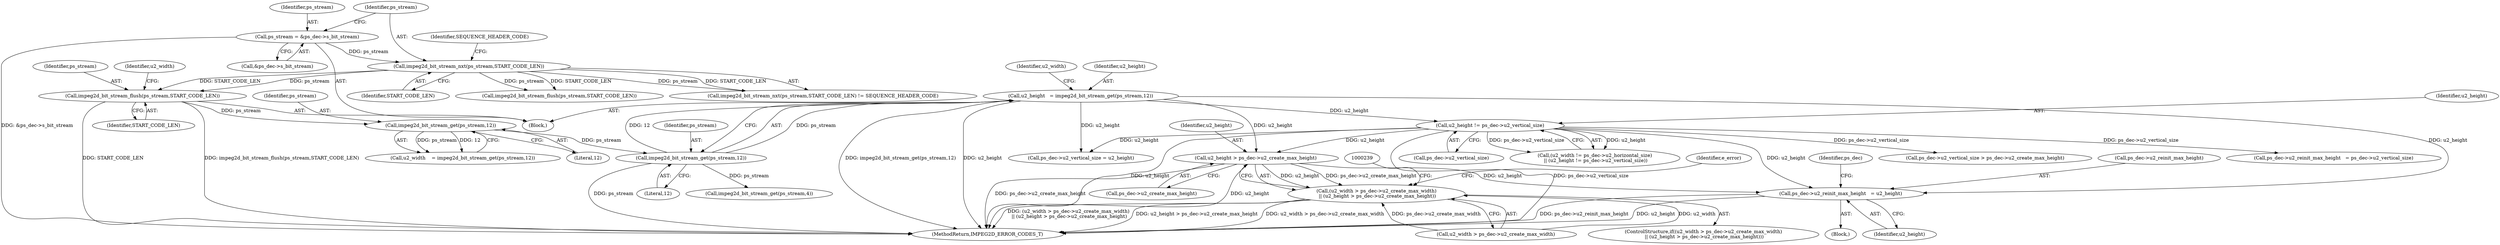 digraph "0_Android_a86eb798d077b9b25c8f8c77e3c02c2f287c1ce7_0@API" {
"1000213" [label="(Call,u2_height > ps_dec->u2_create_max_height)"];
"1000167" [label="(Call,u2_height != ps_dec->u2_vertical_size)"];
"1000155" [label="(Call,u2_height   = impeg2d_bit_stream_get(ps_stream,12))"];
"1000157" [label="(Call,impeg2d_bit_stream_get(ps_stream,12))"];
"1000152" [label="(Call,impeg2d_bit_stream_get(ps_stream,12))"];
"1000147" [label="(Call,impeg2d_bit_stream_flush(ps_stream,START_CODE_LEN))"];
"1000137" [label="(Call,impeg2d_bit_stream_nxt(ps_stream,START_CODE_LEN))"];
"1000127" [label="(Call,ps_stream = &ps_dec->s_bit_stream)"];
"1000207" [label="(Call,(u2_width > ps_dec->u2_create_max_width)\n || (u2_height > ps_dec->u2_create_max_height))"];
"1000223" [label="(Call,ps_dec->u2_reinit_max_height   = u2_height)"];
"1000129" [label="(Call,&ps_dec->s_bit_stream)"];
"1000161" [label="(Call,(u2_width != ps_dec->u2_horizontal_size)\n || (u2_height != ps_dec->u2_vertical_size))"];
"1000125" [label="(Block,)"];
"1000127" [label="(Call,ps_stream = &ps_dec->s_bit_stream)"];
"1000157" [label="(Call,impeg2d_bit_stream_get(ps_stream,12))"];
"1000207" [label="(Call,(u2_width > ps_dec->u2_create_max_width)\n || (u2_height > ps_dec->u2_create_max_height))"];
"1000136" [label="(Call,impeg2d_bit_stream_nxt(ps_stream,START_CODE_LEN) != SEQUENCE_HEADER_CODE)"];
"1000163" [label="(Identifier,u2_width)"];
"1000230" [label="(Identifier,ps_dec)"];
"1000150" [label="(Call,u2_width    = impeg2d_bit_stream_get(ps_stream,12))"];
"1000169" [label="(Call,ps_dec->u2_vertical_size)"];
"1000152" [label="(Call,impeg2d_bit_stream_get(ps_stream,12))"];
"1000128" [label="(Identifier,ps_stream)"];
"1000227" [label="(Identifier,u2_height)"];
"1000221" [label="(Identifier,e_error)"];
"1000224" [label="(Call,ps_dec->u2_reinit_max_height)"];
"1000392" [label="(MethodReturn,IMPEG2D_ERROR_CODES_T)"];
"1000156" [label="(Identifier,u2_height)"];
"1000142" [label="(Call,impeg2d_bit_stream_flush(ps_stream,START_CODE_LEN))"];
"1000153" [label="(Identifier,ps_stream)"];
"1000208" [label="(Call,u2_width > ps_dec->u2_create_max_width)"];
"1000206" [label="(ControlStructure,if((u2_width > ps_dec->u2_create_max_width)\n || (u2_height > ps_dec->u2_create_max_height)))"];
"1000250" [label="(Call,ps_dec->u2_vertical_size > ps_dec->u2_create_max_height)"];
"1000218" [label="(Block,)"];
"1000214" [label="(Identifier,u2_height)"];
"1000215" [label="(Call,ps_dec->u2_create_max_height)"];
"1000148" [label="(Identifier,ps_stream)"];
"1000167" [label="(Call,u2_height != ps_dec->u2_vertical_size)"];
"1000137" [label="(Call,impeg2d_bit_stream_nxt(ps_stream,START_CODE_LEN))"];
"1000155" [label="(Call,u2_height   = impeg2d_bit_stream_get(ps_stream,12))"];
"1000159" [label="(Literal,12)"];
"1000213" [label="(Call,u2_height > ps_dec->u2_create_max_height)"];
"1000223" [label="(Call,ps_dec->u2_reinit_max_height   = u2_height)"];
"1000282" [label="(Call,impeg2d_bit_stream_get(ps_stream,4))"];
"1000140" [label="(Identifier,SEQUENCE_HEADER_CODE)"];
"1000168" [label="(Identifier,u2_height)"];
"1000158" [label="(Identifier,ps_stream)"];
"1000185" [label="(Call,ps_dec->u2_vertical_size = u2_height)"];
"1000154" [label="(Literal,12)"];
"1000138" [label="(Identifier,ps_stream)"];
"1000149" [label="(Identifier,START_CODE_LEN)"];
"1000262" [label="(Call,ps_dec->u2_reinit_max_height   = ps_dec->u2_vertical_size)"];
"1000151" [label="(Identifier,u2_width)"];
"1000139" [label="(Identifier,START_CODE_LEN)"];
"1000147" [label="(Call,impeg2d_bit_stream_flush(ps_stream,START_CODE_LEN))"];
"1000213" -> "1000207"  [label="AST: "];
"1000213" -> "1000215"  [label="CFG: "];
"1000214" -> "1000213"  [label="AST: "];
"1000215" -> "1000213"  [label="AST: "];
"1000207" -> "1000213"  [label="CFG: "];
"1000213" -> "1000392"  [label="DDG: u2_height"];
"1000213" -> "1000392"  [label="DDG: ps_dec->u2_create_max_height"];
"1000213" -> "1000207"  [label="DDG: u2_height"];
"1000213" -> "1000207"  [label="DDG: ps_dec->u2_create_max_height"];
"1000167" -> "1000213"  [label="DDG: u2_height"];
"1000155" -> "1000213"  [label="DDG: u2_height"];
"1000213" -> "1000223"  [label="DDG: u2_height"];
"1000167" -> "1000161"  [label="AST: "];
"1000167" -> "1000169"  [label="CFG: "];
"1000168" -> "1000167"  [label="AST: "];
"1000169" -> "1000167"  [label="AST: "];
"1000161" -> "1000167"  [label="CFG: "];
"1000167" -> "1000392"  [label="DDG: u2_height"];
"1000167" -> "1000392"  [label="DDG: ps_dec->u2_vertical_size"];
"1000167" -> "1000161"  [label="DDG: u2_height"];
"1000167" -> "1000161"  [label="DDG: ps_dec->u2_vertical_size"];
"1000155" -> "1000167"  [label="DDG: u2_height"];
"1000167" -> "1000185"  [label="DDG: u2_height"];
"1000167" -> "1000223"  [label="DDG: u2_height"];
"1000167" -> "1000250"  [label="DDG: ps_dec->u2_vertical_size"];
"1000167" -> "1000262"  [label="DDG: ps_dec->u2_vertical_size"];
"1000155" -> "1000125"  [label="AST: "];
"1000155" -> "1000157"  [label="CFG: "];
"1000156" -> "1000155"  [label="AST: "];
"1000157" -> "1000155"  [label="AST: "];
"1000163" -> "1000155"  [label="CFG: "];
"1000155" -> "1000392"  [label="DDG: impeg2d_bit_stream_get(ps_stream,12)"];
"1000155" -> "1000392"  [label="DDG: u2_height"];
"1000157" -> "1000155"  [label="DDG: ps_stream"];
"1000157" -> "1000155"  [label="DDG: 12"];
"1000155" -> "1000185"  [label="DDG: u2_height"];
"1000155" -> "1000223"  [label="DDG: u2_height"];
"1000157" -> "1000159"  [label="CFG: "];
"1000158" -> "1000157"  [label="AST: "];
"1000159" -> "1000157"  [label="AST: "];
"1000157" -> "1000392"  [label="DDG: ps_stream"];
"1000152" -> "1000157"  [label="DDG: ps_stream"];
"1000157" -> "1000282"  [label="DDG: ps_stream"];
"1000152" -> "1000150"  [label="AST: "];
"1000152" -> "1000154"  [label="CFG: "];
"1000153" -> "1000152"  [label="AST: "];
"1000154" -> "1000152"  [label="AST: "];
"1000150" -> "1000152"  [label="CFG: "];
"1000152" -> "1000150"  [label="DDG: ps_stream"];
"1000152" -> "1000150"  [label="DDG: 12"];
"1000147" -> "1000152"  [label="DDG: ps_stream"];
"1000147" -> "1000125"  [label="AST: "];
"1000147" -> "1000149"  [label="CFG: "];
"1000148" -> "1000147"  [label="AST: "];
"1000149" -> "1000147"  [label="AST: "];
"1000151" -> "1000147"  [label="CFG: "];
"1000147" -> "1000392"  [label="DDG: START_CODE_LEN"];
"1000147" -> "1000392"  [label="DDG: impeg2d_bit_stream_flush(ps_stream,START_CODE_LEN)"];
"1000137" -> "1000147"  [label="DDG: ps_stream"];
"1000137" -> "1000147"  [label="DDG: START_CODE_LEN"];
"1000137" -> "1000136"  [label="AST: "];
"1000137" -> "1000139"  [label="CFG: "];
"1000138" -> "1000137"  [label="AST: "];
"1000139" -> "1000137"  [label="AST: "];
"1000140" -> "1000137"  [label="CFG: "];
"1000137" -> "1000136"  [label="DDG: ps_stream"];
"1000137" -> "1000136"  [label="DDG: START_CODE_LEN"];
"1000127" -> "1000137"  [label="DDG: ps_stream"];
"1000137" -> "1000142"  [label="DDG: ps_stream"];
"1000137" -> "1000142"  [label="DDG: START_CODE_LEN"];
"1000127" -> "1000125"  [label="AST: "];
"1000127" -> "1000129"  [label="CFG: "];
"1000128" -> "1000127"  [label="AST: "];
"1000129" -> "1000127"  [label="AST: "];
"1000138" -> "1000127"  [label="CFG: "];
"1000127" -> "1000392"  [label="DDG: &ps_dec->s_bit_stream"];
"1000207" -> "1000206"  [label="AST: "];
"1000207" -> "1000208"  [label="CFG: "];
"1000208" -> "1000207"  [label="AST: "];
"1000221" -> "1000207"  [label="CFG: "];
"1000239" -> "1000207"  [label="CFG: "];
"1000207" -> "1000392"  [label="DDG: u2_width > ps_dec->u2_create_max_width"];
"1000207" -> "1000392"  [label="DDG: (u2_width > ps_dec->u2_create_max_width)\n || (u2_height > ps_dec->u2_create_max_height)"];
"1000207" -> "1000392"  [label="DDG: u2_height > ps_dec->u2_create_max_height"];
"1000208" -> "1000207"  [label="DDG: u2_width"];
"1000208" -> "1000207"  [label="DDG: ps_dec->u2_create_max_width"];
"1000223" -> "1000218"  [label="AST: "];
"1000223" -> "1000227"  [label="CFG: "];
"1000224" -> "1000223"  [label="AST: "];
"1000227" -> "1000223"  [label="AST: "];
"1000230" -> "1000223"  [label="CFG: "];
"1000223" -> "1000392"  [label="DDG: u2_height"];
"1000223" -> "1000392"  [label="DDG: ps_dec->u2_reinit_max_height"];
}
